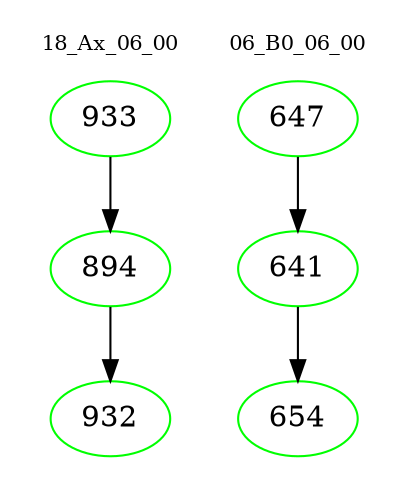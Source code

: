 digraph{
subgraph cluster_0 {
color = white
label = "18_Ax_06_00";
fontsize=10;
T0_933 [label="933", color="green"]
T0_933 -> T0_894 [color="black"]
T0_894 [label="894", color="green"]
T0_894 -> T0_932 [color="black"]
T0_932 [label="932", color="green"]
}
subgraph cluster_1 {
color = white
label = "06_B0_06_00";
fontsize=10;
T1_647 [label="647", color="green"]
T1_647 -> T1_641 [color="black"]
T1_641 [label="641", color="green"]
T1_641 -> T1_654 [color="black"]
T1_654 [label="654", color="green"]
}
}
